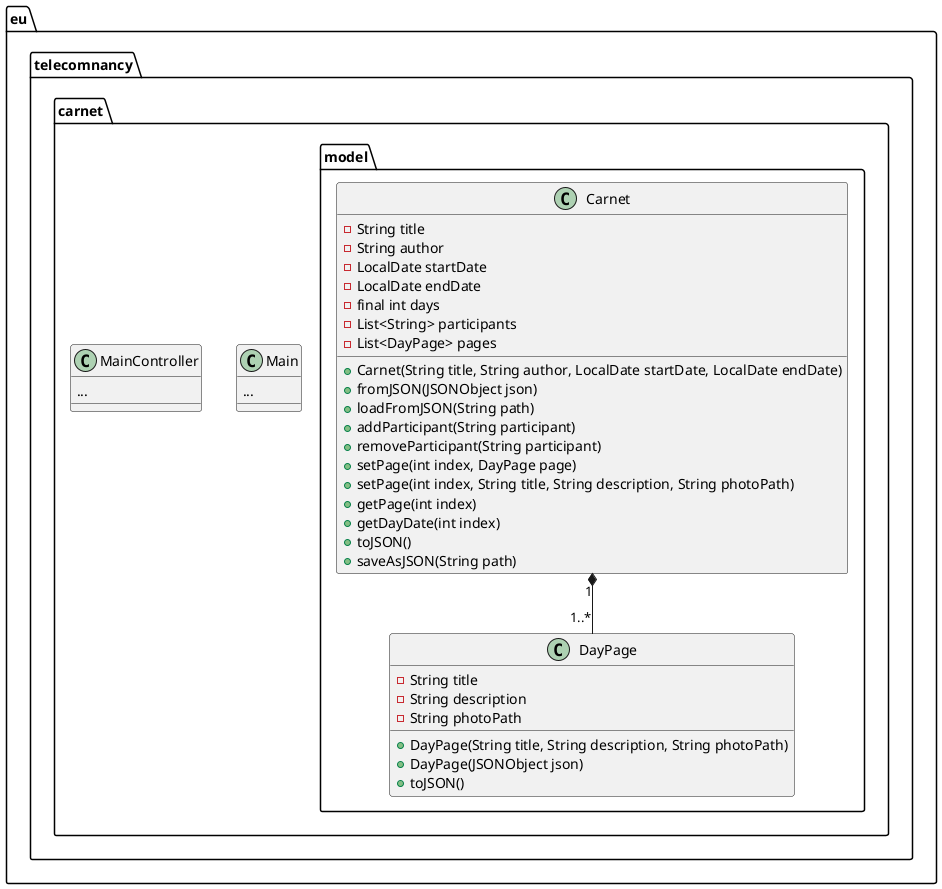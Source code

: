 @startuml Carnet de voyage

package eu.telecomnancy.carnet {

package model {

class Carnet {
  - String title
  - String author
  - LocalDate startDate
  - LocalDate endDate
  - final int days
  - List<String> participants
  - List<DayPage> pages
  + Carnet(String title, String author, LocalDate startDate, LocalDate endDate)
  + fromJSON(JSONObject json)
  + loadFromJSON(String path)
  + addParticipant(String participant)
  + removeParticipant(String participant)
  + setPage(int index, DayPage page)
  + setPage(int index, String title, String description, String photoPath)
  + getPage(int index)
  + getDayDate(int index)
  + toJSON()
  + saveAsJSON(String path)
}

class DayPage {
  - String title
  - String description
  - String photoPath
  + DayPage(String title, String description, String photoPath)
  + DayPage(JSONObject json)
  + toJSON()
}

Carnet "1" *-- "1..*" DayPage

}

class Main {
  ...
}

class MainController {
  ...
}

}

@enduml
